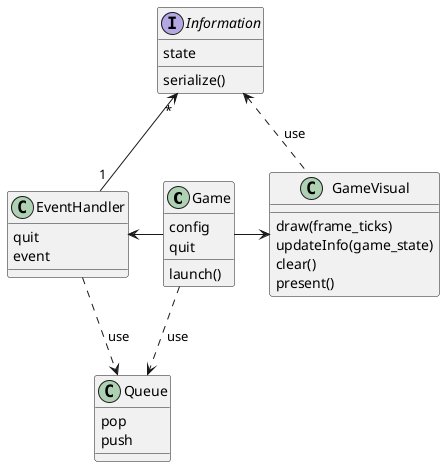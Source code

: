 @startuml
'https://plantuml.com/class-diagram

class Game {
config
quit
launch()
}

class Queue {
pop
push
}

class EventHandler {
quit
event
}

interface Information {
state
serialize()
}

class GameVisual {
draw(frame_ticks)
updateInfo(game_state)
clear()
present()
}

Game -> GameVisual
EventHandler <- Game
Game ..> Queue : use
EventHandler ..> Queue : use
Information "*" <-- "1" EventHandler
Information <.. GameVisual : use
@enduml